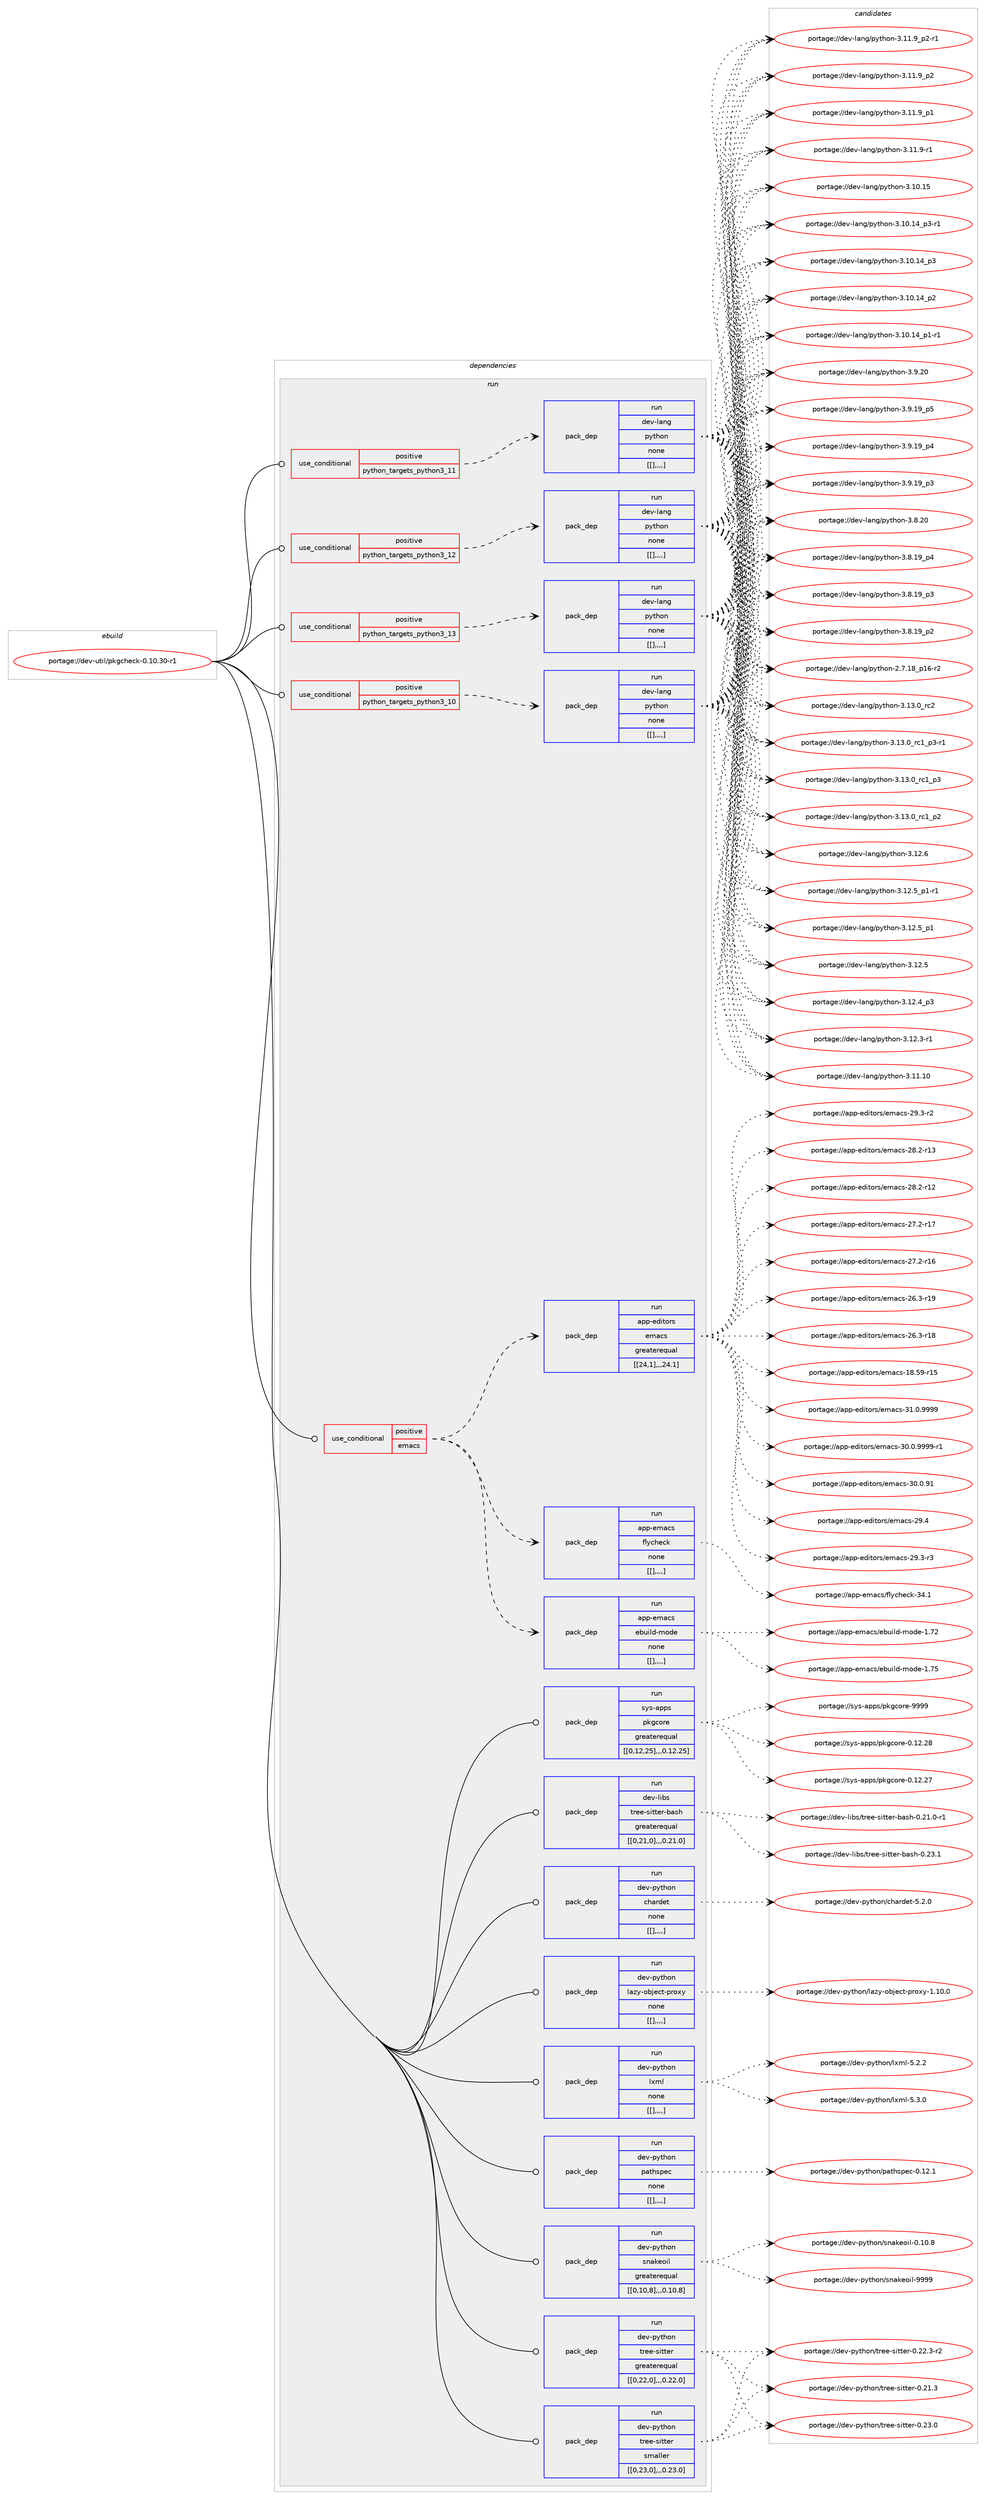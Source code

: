 digraph prolog {

# *************
# Graph options
# *************

newrank=true;
concentrate=true;
compound=true;
graph [rankdir=LR,fontname=Helvetica,fontsize=10,ranksep=1.5];#, ranksep=2.5, nodesep=0.2];
edge  [arrowhead=vee];
node  [fontname=Helvetica,fontsize=10];

# **********
# The ebuild
# **********

subgraph cluster_leftcol {
color=gray;
label=<<i>ebuild</i>>;
id [label="portage://dev-util/pkgcheck-0.10.30-r1", color=red, width=4, href="../dev-util/pkgcheck-0.10.30-r1.svg"];
}

# ****************
# The dependencies
# ****************

subgraph cluster_midcol {
color=gray;
label=<<i>dependencies</i>>;
subgraph cluster_compile {
fillcolor="#eeeeee";
style=filled;
label=<<i>compile</i>>;
}
subgraph cluster_compileandrun {
fillcolor="#eeeeee";
style=filled;
label=<<i>compile and run</i>>;
}
subgraph cluster_run {
fillcolor="#eeeeee";
style=filled;
label=<<i>run</i>>;
subgraph cond63277 {
dependency222150 [label=<<TABLE BORDER="0" CELLBORDER="1" CELLSPACING="0" CELLPADDING="4"><TR><TD ROWSPAN="3" CELLPADDING="10">use_conditional</TD></TR><TR><TD>positive</TD></TR><TR><TD>emacs</TD></TR></TABLE>>, shape=none, color=red];
subgraph pack157440 {
dependency222151 [label=<<TABLE BORDER="0" CELLBORDER="1" CELLSPACING="0" CELLPADDING="4" WIDTH="220"><TR><TD ROWSPAN="6" CELLPADDING="30">pack_dep</TD></TR><TR><TD WIDTH="110">run</TD></TR><TR><TD>app-editors</TD></TR><TR><TD>emacs</TD></TR><TR><TD>greaterequal</TD></TR><TR><TD>[[24,1],,,24.1]</TD></TR></TABLE>>, shape=none, color=blue];
}
dependency222150:e -> dependency222151:w [weight=20,style="dashed",arrowhead="vee"];
subgraph pack157441 {
dependency222152 [label=<<TABLE BORDER="0" CELLBORDER="1" CELLSPACING="0" CELLPADDING="4" WIDTH="220"><TR><TD ROWSPAN="6" CELLPADDING="30">pack_dep</TD></TR><TR><TD WIDTH="110">run</TD></TR><TR><TD>app-emacs</TD></TR><TR><TD>ebuild-mode</TD></TR><TR><TD>none</TD></TR><TR><TD>[[],,,,]</TD></TR></TABLE>>, shape=none, color=blue];
}
dependency222150:e -> dependency222152:w [weight=20,style="dashed",arrowhead="vee"];
subgraph pack157442 {
dependency222153 [label=<<TABLE BORDER="0" CELLBORDER="1" CELLSPACING="0" CELLPADDING="4" WIDTH="220"><TR><TD ROWSPAN="6" CELLPADDING="30">pack_dep</TD></TR><TR><TD WIDTH="110">run</TD></TR><TR><TD>app-emacs</TD></TR><TR><TD>flycheck</TD></TR><TR><TD>none</TD></TR><TR><TD>[[],,,,]</TD></TR></TABLE>>, shape=none, color=blue];
}
dependency222150:e -> dependency222153:w [weight=20,style="dashed",arrowhead="vee"];
}
id:e -> dependency222150:w [weight=20,style="solid",arrowhead="odot"];
subgraph cond63278 {
dependency222154 [label=<<TABLE BORDER="0" CELLBORDER="1" CELLSPACING="0" CELLPADDING="4"><TR><TD ROWSPAN="3" CELLPADDING="10">use_conditional</TD></TR><TR><TD>positive</TD></TR><TR><TD>python_targets_python3_10</TD></TR></TABLE>>, shape=none, color=red];
subgraph pack157443 {
dependency222155 [label=<<TABLE BORDER="0" CELLBORDER="1" CELLSPACING="0" CELLPADDING="4" WIDTH="220"><TR><TD ROWSPAN="6" CELLPADDING="30">pack_dep</TD></TR><TR><TD WIDTH="110">run</TD></TR><TR><TD>dev-lang</TD></TR><TR><TD>python</TD></TR><TR><TD>none</TD></TR><TR><TD>[[],,,,]</TD></TR></TABLE>>, shape=none, color=blue];
}
dependency222154:e -> dependency222155:w [weight=20,style="dashed",arrowhead="vee"];
}
id:e -> dependency222154:w [weight=20,style="solid",arrowhead="odot"];
subgraph cond63279 {
dependency222156 [label=<<TABLE BORDER="0" CELLBORDER="1" CELLSPACING="0" CELLPADDING="4"><TR><TD ROWSPAN="3" CELLPADDING="10">use_conditional</TD></TR><TR><TD>positive</TD></TR><TR><TD>python_targets_python3_11</TD></TR></TABLE>>, shape=none, color=red];
subgraph pack157444 {
dependency222157 [label=<<TABLE BORDER="0" CELLBORDER="1" CELLSPACING="0" CELLPADDING="4" WIDTH="220"><TR><TD ROWSPAN="6" CELLPADDING="30">pack_dep</TD></TR><TR><TD WIDTH="110">run</TD></TR><TR><TD>dev-lang</TD></TR><TR><TD>python</TD></TR><TR><TD>none</TD></TR><TR><TD>[[],,,,]</TD></TR></TABLE>>, shape=none, color=blue];
}
dependency222156:e -> dependency222157:w [weight=20,style="dashed",arrowhead="vee"];
}
id:e -> dependency222156:w [weight=20,style="solid",arrowhead="odot"];
subgraph cond63280 {
dependency222158 [label=<<TABLE BORDER="0" CELLBORDER="1" CELLSPACING="0" CELLPADDING="4"><TR><TD ROWSPAN="3" CELLPADDING="10">use_conditional</TD></TR><TR><TD>positive</TD></TR><TR><TD>python_targets_python3_12</TD></TR></TABLE>>, shape=none, color=red];
subgraph pack157445 {
dependency222159 [label=<<TABLE BORDER="0" CELLBORDER="1" CELLSPACING="0" CELLPADDING="4" WIDTH="220"><TR><TD ROWSPAN="6" CELLPADDING="30">pack_dep</TD></TR><TR><TD WIDTH="110">run</TD></TR><TR><TD>dev-lang</TD></TR><TR><TD>python</TD></TR><TR><TD>none</TD></TR><TR><TD>[[],,,,]</TD></TR></TABLE>>, shape=none, color=blue];
}
dependency222158:e -> dependency222159:w [weight=20,style="dashed",arrowhead="vee"];
}
id:e -> dependency222158:w [weight=20,style="solid",arrowhead="odot"];
subgraph cond63281 {
dependency222160 [label=<<TABLE BORDER="0" CELLBORDER="1" CELLSPACING="0" CELLPADDING="4"><TR><TD ROWSPAN="3" CELLPADDING="10">use_conditional</TD></TR><TR><TD>positive</TD></TR><TR><TD>python_targets_python3_13</TD></TR></TABLE>>, shape=none, color=red];
subgraph pack157446 {
dependency222161 [label=<<TABLE BORDER="0" CELLBORDER="1" CELLSPACING="0" CELLPADDING="4" WIDTH="220"><TR><TD ROWSPAN="6" CELLPADDING="30">pack_dep</TD></TR><TR><TD WIDTH="110">run</TD></TR><TR><TD>dev-lang</TD></TR><TR><TD>python</TD></TR><TR><TD>none</TD></TR><TR><TD>[[],,,,]</TD></TR></TABLE>>, shape=none, color=blue];
}
dependency222160:e -> dependency222161:w [weight=20,style="dashed",arrowhead="vee"];
}
id:e -> dependency222160:w [weight=20,style="solid",arrowhead="odot"];
subgraph pack157447 {
dependency222162 [label=<<TABLE BORDER="0" CELLBORDER="1" CELLSPACING="0" CELLPADDING="4" WIDTH="220"><TR><TD ROWSPAN="6" CELLPADDING="30">pack_dep</TD></TR><TR><TD WIDTH="110">run</TD></TR><TR><TD>dev-libs</TD></TR><TR><TD>tree-sitter-bash</TD></TR><TR><TD>greaterequal</TD></TR><TR><TD>[[0,21,0],,,0.21.0]</TD></TR></TABLE>>, shape=none, color=blue];
}
id:e -> dependency222162:w [weight=20,style="solid",arrowhead="odot"];
subgraph pack157448 {
dependency222163 [label=<<TABLE BORDER="0" CELLBORDER="1" CELLSPACING="0" CELLPADDING="4" WIDTH="220"><TR><TD ROWSPAN="6" CELLPADDING="30">pack_dep</TD></TR><TR><TD WIDTH="110">run</TD></TR><TR><TD>dev-python</TD></TR><TR><TD>chardet</TD></TR><TR><TD>none</TD></TR><TR><TD>[[],,,,]</TD></TR></TABLE>>, shape=none, color=blue];
}
id:e -> dependency222163:w [weight=20,style="solid",arrowhead="odot"];
subgraph pack157449 {
dependency222164 [label=<<TABLE BORDER="0" CELLBORDER="1" CELLSPACING="0" CELLPADDING="4" WIDTH="220"><TR><TD ROWSPAN="6" CELLPADDING="30">pack_dep</TD></TR><TR><TD WIDTH="110">run</TD></TR><TR><TD>dev-python</TD></TR><TR><TD>lazy-object-proxy</TD></TR><TR><TD>none</TD></TR><TR><TD>[[],,,,]</TD></TR></TABLE>>, shape=none, color=blue];
}
id:e -> dependency222164:w [weight=20,style="solid",arrowhead="odot"];
subgraph pack157450 {
dependency222165 [label=<<TABLE BORDER="0" CELLBORDER="1" CELLSPACING="0" CELLPADDING="4" WIDTH="220"><TR><TD ROWSPAN="6" CELLPADDING="30">pack_dep</TD></TR><TR><TD WIDTH="110">run</TD></TR><TR><TD>dev-python</TD></TR><TR><TD>lxml</TD></TR><TR><TD>none</TD></TR><TR><TD>[[],,,,]</TD></TR></TABLE>>, shape=none, color=blue];
}
id:e -> dependency222165:w [weight=20,style="solid",arrowhead="odot"];
subgraph pack157451 {
dependency222166 [label=<<TABLE BORDER="0" CELLBORDER="1" CELLSPACING="0" CELLPADDING="4" WIDTH="220"><TR><TD ROWSPAN="6" CELLPADDING="30">pack_dep</TD></TR><TR><TD WIDTH="110">run</TD></TR><TR><TD>dev-python</TD></TR><TR><TD>pathspec</TD></TR><TR><TD>none</TD></TR><TR><TD>[[],,,,]</TD></TR></TABLE>>, shape=none, color=blue];
}
id:e -> dependency222166:w [weight=20,style="solid",arrowhead="odot"];
subgraph pack157452 {
dependency222167 [label=<<TABLE BORDER="0" CELLBORDER="1" CELLSPACING="0" CELLPADDING="4" WIDTH="220"><TR><TD ROWSPAN="6" CELLPADDING="30">pack_dep</TD></TR><TR><TD WIDTH="110">run</TD></TR><TR><TD>dev-python</TD></TR><TR><TD>snakeoil</TD></TR><TR><TD>greaterequal</TD></TR><TR><TD>[[0,10,8],,,0.10.8]</TD></TR></TABLE>>, shape=none, color=blue];
}
id:e -> dependency222167:w [weight=20,style="solid",arrowhead="odot"];
subgraph pack157453 {
dependency222168 [label=<<TABLE BORDER="0" CELLBORDER="1" CELLSPACING="0" CELLPADDING="4" WIDTH="220"><TR><TD ROWSPAN="6" CELLPADDING="30">pack_dep</TD></TR><TR><TD WIDTH="110">run</TD></TR><TR><TD>dev-python</TD></TR><TR><TD>tree-sitter</TD></TR><TR><TD>greaterequal</TD></TR><TR><TD>[[0,22,0],,,0.22.0]</TD></TR></TABLE>>, shape=none, color=blue];
}
id:e -> dependency222168:w [weight=20,style="solid",arrowhead="odot"];
subgraph pack157454 {
dependency222169 [label=<<TABLE BORDER="0" CELLBORDER="1" CELLSPACING="0" CELLPADDING="4" WIDTH="220"><TR><TD ROWSPAN="6" CELLPADDING="30">pack_dep</TD></TR><TR><TD WIDTH="110">run</TD></TR><TR><TD>dev-python</TD></TR><TR><TD>tree-sitter</TD></TR><TR><TD>smaller</TD></TR><TR><TD>[[0,23,0],,,0.23.0]</TD></TR></TABLE>>, shape=none, color=blue];
}
id:e -> dependency222169:w [weight=20,style="solid",arrowhead="odot"];
subgraph pack157455 {
dependency222170 [label=<<TABLE BORDER="0" CELLBORDER="1" CELLSPACING="0" CELLPADDING="4" WIDTH="220"><TR><TD ROWSPAN="6" CELLPADDING="30">pack_dep</TD></TR><TR><TD WIDTH="110">run</TD></TR><TR><TD>sys-apps</TD></TR><TR><TD>pkgcore</TD></TR><TR><TD>greaterequal</TD></TR><TR><TD>[[0,12,25],,,0.12.25]</TD></TR></TABLE>>, shape=none, color=blue];
}
id:e -> dependency222170:w [weight=20,style="solid",arrowhead="odot"];
}
}

# **************
# The candidates
# **************

subgraph cluster_choices {
rank=same;
color=gray;
label=<<i>candidates</i>>;

subgraph choice157440 {
color=black;
nodesep=1;
choice971121124510110010511611111411547101109979911545514946484657575757 [label="portage://app-editors/emacs-31.0.9999", color=red, width=4,href="../app-editors/emacs-31.0.9999.svg"];
choice9711211245101100105116111114115471011099799115455148464846575757574511449 [label="portage://app-editors/emacs-30.0.9999-r1", color=red, width=4,href="../app-editors/emacs-30.0.9999-r1.svg"];
choice97112112451011001051161111141154710110997991154551484648465749 [label="portage://app-editors/emacs-30.0.91", color=red, width=4,href="../app-editors/emacs-30.0.91.svg"];
choice97112112451011001051161111141154710110997991154550574652 [label="portage://app-editors/emacs-29.4", color=red, width=4,href="../app-editors/emacs-29.4.svg"];
choice971121124510110010511611111411547101109979911545505746514511451 [label="portage://app-editors/emacs-29.3-r3", color=red, width=4,href="../app-editors/emacs-29.3-r3.svg"];
choice971121124510110010511611111411547101109979911545505746514511450 [label="portage://app-editors/emacs-29.3-r2", color=red, width=4,href="../app-editors/emacs-29.3-r2.svg"];
choice97112112451011001051161111141154710110997991154550564650451144951 [label="portage://app-editors/emacs-28.2-r13", color=red, width=4,href="../app-editors/emacs-28.2-r13.svg"];
choice97112112451011001051161111141154710110997991154550564650451144950 [label="portage://app-editors/emacs-28.2-r12", color=red, width=4,href="../app-editors/emacs-28.2-r12.svg"];
choice97112112451011001051161111141154710110997991154550554650451144955 [label="portage://app-editors/emacs-27.2-r17", color=red, width=4,href="../app-editors/emacs-27.2-r17.svg"];
choice97112112451011001051161111141154710110997991154550554650451144954 [label="portage://app-editors/emacs-27.2-r16", color=red, width=4,href="../app-editors/emacs-27.2-r16.svg"];
choice97112112451011001051161111141154710110997991154550544651451144957 [label="portage://app-editors/emacs-26.3-r19", color=red, width=4,href="../app-editors/emacs-26.3-r19.svg"];
choice97112112451011001051161111141154710110997991154550544651451144956 [label="portage://app-editors/emacs-26.3-r18", color=red, width=4,href="../app-editors/emacs-26.3-r18.svg"];
choice9711211245101100105116111114115471011099799115454956465357451144953 [label="portage://app-editors/emacs-18.59-r15", color=red, width=4,href="../app-editors/emacs-18.59-r15.svg"];
dependency222151:e -> choice971121124510110010511611111411547101109979911545514946484657575757:w [style=dotted,weight="100"];
dependency222151:e -> choice9711211245101100105116111114115471011099799115455148464846575757574511449:w [style=dotted,weight="100"];
dependency222151:e -> choice97112112451011001051161111141154710110997991154551484648465749:w [style=dotted,weight="100"];
dependency222151:e -> choice97112112451011001051161111141154710110997991154550574652:w [style=dotted,weight="100"];
dependency222151:e -> choice971121124510110010511611111411547101109979911545505746514511451:w [style=dotted,weight="100"];
dependency222151:e -> choice971121124510110010511611111411547101109979911545505746514511450:w [style=dotted,weight="100"];
dependency222151:e -> choice97112112451011001051161111141154710110997991154550564650451144951:w [style=dotted,weight="100"];
dependency222151:e -> choice97112112451011001051161111141154710110997991154550564650451144950:w [style=dotted,weight="100"];
dependency222151:e -> choice97112112451011001051161111141154710110997991154550554650451144955:w [style=dotted,weight="100"];
dependency222151:e -> choice97112112451011001051161111141154710110997991154550554650451144954:w [style=dotted,weight="100"];
dependency222151:e -> choice97112112451011001051161111141154710110997991154550544651451144957:w [style=dotted,weight="100"];
dependency222151:e -> choice97112112451011001051161111141154710110997991154550544651451144956:w [style=dotted,weight="100"];
dependency222151:e -> choice9711211245101100105116111114115471011099799115454956465357451144953:w [style=dotted,weight="100"];
}
subgraph choice157441 {
color=black;
nodesep=1;
choice971121124510110997991154710198117105108100451091111001014549465553 [label="portage://app-emacs/ebuild-mode-1.75", color=red, width=4,href="../app-emacs/ebuild-mode-1.75.svg"];
choice971121124510110997991154710198117105108100451091111001014549465550 [label="portage://app-emacs/ebuild-mode-1.72", color=red, width=4,href="../app-emacs/ebuild-mode-1.72.svg"];
dependency222152:e -> choice971121124510110997991154710198117105108100451091111001014549465553:w [style=dotted,weight="100"];
dependency222152:e -> choice971121124510110997991154710198117105108100451091111001014549465550:w [style=dotted,weight="100"];
}
subgraph choice157442 {
color=black;
nodesep=1;
choice971121124510110997991154710210812199104101991074551524649 [label="portage://app-emacs/flycheck-34.1", color=red, width=4,href="../app-emacs/flycheck-34.1.svg"];
dependency222153:e -> choice971121124510110997991154710210812199104101991074551524649:w [style=dotted,weight="100"];
}
subgraph choice157443 {
color=black;
nodesep=1;
choice10010111845108971101034711212111610411111045514649514648951149950 [label="portage://dev-lang/python-3.13.0_rc2", color=red, width=4,href="../dev-lang/python-3.13.0_rc2.svg"];
choice1001011184510897110103471121211161041111104551464951464895114994995112514511449 [label="portage://dev-lang/python-3.13.0_rc1_p3-r1", color=red, width=4,href="../dev-lang/python-3.13.0_rc1_p3-r1.svg"];
choice100101118451089711010347112121116104111110455146495146489511499499511251 [label="portage://dev-lang/python-3.13.0_rc1_p3", color=red, width=4,href="../dev-lang/python-3.13.0_rc1_p3.svg"];
choice100101118451089711010347112121116104111110455146495146489511499499511250 [label="portage://dev-lang/python-3.13.0_rc1_p2", color=red, width=4,href="../dev-lang/python-3.13.0_rc1_p2.svg"];
choice10010111845108971101034711212111610411111045514649504654 [label="portage://dev-lang/python-3.12.6", color=red, width=4,href="../dev-lang/python-3.12.6.svg"];
choice1001011184510897110103471121211161041111104551464950465395112494511449 [label="portage://dev-lang/python-3.12.5_p1-r1", color=red, width=4,href="../dev-lang/python-3.12.5_p1-r1.svg"];
choice100101118451089711010347112121116104111110455146495046539511249 [label="portage://dev-lang/python-3.12.5_p1", color=red, width=4,href="../dev-lang/python-3.12.5_p1.svg"];
choice10010111845108971101034711212111610411111045514649504653 [label="portage://dev-lang/python-3.12.5", color=red, width=4,href="../dev-lang/python-3.12.5.svg"];
choice100101118451089711010347112121116104111110455146495046529511251 [label="portage://dev-lang/python-3.12.4_p3", color=red, width=4,href="../dev-lang/python-3.12.4_p3.svg"];
choice100101118451089711010347112121116104111110455146495046514511449 [label="portage://dev-lang/python-3.12.3-r1", color=red, width=4,href="../dev-lang/python-3.12.3-r1.svg"];
choice1001011184510897110103471121211161041111104551464949464948 [label="portage://dev-lang/python-3.11.10", color=red, width=4,href="../dev-lang/python-3.11.10.svg"];
choice1001011184510897110103471121211161041111104551464949465795112504511449 [label="portage://dev-lang/python-3.11.9_p2-r1", color=red, width=4,href="../dev-lang/python-3.11.9_p2-r1.svg"];
choice100101118451089711010347112121116104111110455146494946579511250 [label="portage://dev-lang/python-3.11.9_p2", color=red, width=4,href="../dev-lang/python-3.11.9_p2.svg"];
choice100101118451089711010347112121116104111110455146494946579511249 [label="portage://dev-lang/python-3.11.9_p1", color=red, width=4,href="../dev-lang/python-3.11.9_p1.svg"];
choice100101118451089711010347112121116104111110455146494946574511449 [label="portage://dev-lang/python-3.11.9-r1", color=red, width=4,href="../dev-lang/python-3.11.9-r1.svg"];
choice1001011184510897110103471121211161041111104551464948464953 [label="portage://dev-lang/python-3.10.15", color=red, width=4,href="../dev-lang/python-3.10.15.svg"];
choice100101118451089711010347112121116104111110455146494846495295112514511449 [label="portage://dev-lang/python-3.10.14_p3-r1", color=red, width=4,href="../dev-lang/python-3.10.14_p3-r1.svg"];
choice10010111845108971101034711212111610411111045514649484649529511251 [label="portage://dev-lang/python-3.10.14_p3", color=red, width=4,href="../dev-lang/python-3.10.14_p3.svg"];
choice10010111845108971101034711212111610411111045514649484649529511250 [label="portage://dev-lang/python-3.10.14_p2", color=red, width=4,href="../dev-lang/python-3.10.14_p2.svg"];
choice100101118451089711010347112121116104111110455146494846495295112494511449 [label="portage://dev-lang/python-3.10.14_p1-r1", color=red, width=4,href="../dev-lang/python-3.10.14_p1-r1.svg"];
choice10010111845108971101034711212111610411111045514657465048 [label="portage://dev-lang/python-3.9.20", color=red, width=4,href="../dev-lang/python-3.9.20.svg"];
choice100101118451089711010347112121116104111110455146574649579511253 [label="portage://dev-lang/python-3.9.19_p5", color=red, width=4,href="../dev-lang/python-3.9.19_p5.svg"];
choice100101118451089711010347112121116104111110455146574649579511252 [label="portage://dev-lang/python-3.9.19_p4", color=red, width=4,href="../dev-lang/python-3.9.19_p4.svg"];
choice100101118451089711010347112121116104111110455146574649579511251 [label="portage://dev-lang/python-3.9.19_p3", color=red, width=4,href="../dev-lang/python-3.9.19_p3.svg"];
choice10010111845108971101034711212111610411111045514656465048 [label="portage://dev-lang/python-3.8.20", color=red, width=4,href="../dev-lang/python-3.8.20.svg"];
choice100101118451089711010347112121116104111110455146564649579511252 [label="portage://dev-lang/python-3.8.19_p4", color=red, width=4,href="../dev-lang/python-3.8.19_p4.svg"];
choice100101118451089711010347112121116104111110455146564649579511251 [label="portage://dev-lang/python-3.8.19_p3", color=red, width=4,href="../dev-lang/python-3.8.19_p3.svg"];
choice100101118451089711010347112121116104111110455146564649579511250 [label="portage://dev-lang/python-3.8.19_p2", color=red, width=4,href="../dev-lang/python-3.8.19_p2.svg"];
choice100101118451089711010347112121116104111110455046554649569511249544511450 [label="portage://dev-lang/python-2.7.18_p16-r2", color=red, width=4,href="../dev-lang/python-2.7.18_p16-r2.svg"];
dependency222155:e -> choice10010111845108971101034711212111610411111045514649514648951149950:w [style=dotted,weight="100"];
dependency222155:e -> choice1001011184510897110103471121211161041111104551464951464895114994995112514511449:w [style=dotted,weight="100"];
dependency222155:e -> choice100101118451089711010347112121116104111110455146495146489511499499511251:w [style=dotted,weight="100"];
dependency222155:e -> choice100101118451089711010347112121116104111110455146495146489511499499511250:w [style=dotted,weight="100"];
dependency222155:e -> choice10010111845108971101034711212111610411111045514649504654:w [style=dotted,weight="100"];
dependency222155:e -> choice1001011184510897110103471121211161041111104551464950465395112494511449:w [style=dotted,weight="100"];
dependency222155:e -> choice100101118451089711010347112121116104111110455146495046539511249:w [style=dotted,weight="100"];
dependency222155:e -> choice10010111845108971101034711212111610411111045514649504653:w [style=dotted,weight="100"];
dependency222155:e -> choice100101118451089711010347112121116104111110455146495046529511251:w [style=dotted,weight="100"];
dependency222155:e -> choice100101118451089711010347112121116104111110455146495046514511449:w [style=dotted,weight="100"];
dependency222155:e -> choice1001011184510897110103471121211161041111104551464949464948:w [style=dotted,weight="100"];
dependency222155:e -> choice1001011184510897110103471121211161041111104551464949465795112504511449:w [style=dotted,weight="100"];
dependency222155:e -> choice100101118451089711010347112121116104111110455146494946579511250:w [style=dotted,weight="100"];
dependency222155:e -> choice100101118451089711010347112121116104111110455146494946579511249:w [style=dotted,weight="100"];
dependency222155:e -> choice100101118451089711010347112121116104111110455146494946574511449:w [style=dotted,weight="100"];
dependency222155:e -> choice1001011184510897110103471121211161041111104551464948464953:w [style=dotted,weight="100"];
dependency222155:e -> choice100101118451089711010347112121116104111110455146494846495295112514511449:w [style=dotted,weight="100"];
dependency222155:e -> choice10010111845108971101034711212111610411111045514649484649529511251:w [style=dotted,weight="100"];
dependency222155:e -> choice10010111845108971101034711212111610411111045514649484649529511250:w [style=dotted,weight="100"];
dependency222155:e -> choice100101118451089711010347112121116104111110455146494846495295112494511449:w [style=dotted,weight="100"];
dependency222155:e -> choice10010111845108971101034711212111610411111045514657465048:w [style=dotted,weight="100"];
dependency222155:e -> choice100101118451089711010347112121116104111110455146574649579511253:w [style=dotted,weight="100"];
dependency222155:e -> choice100101118451089711010347112121116104111110455146574649579511252:w [style=dotted,weight="100"];
dependency222155:e -> choice100101118451089711010347112121116104111110455146574649579511251:w [style=dotted,weight="100"];
dependency222155:e -> choice10010111845108971101034711212111610411111045514656465048:w [style=dotted,weight="100"];
dependency222155:e -> choice100101118451089711010347112121116104111110455146564649579511252:w [style=dotted,weight="100"];
dependency222155:e -> choice100101118451089711010347112121116104111110455146564649579511251:w [style=dotted,weight="100"];
dependency222155:e -> choice100101118451089711010347112121116104111110455146564649579511250:w [style=dotted,weight="100"];
dependency222155:e -> choice100101118451089711010347112121116104111110455046554649569511249544511450:w [style=dotted,weight="100"];
}
subgraph choice157444 {
color=black;
nodesep=1;
choice10010111845108971101034711212111610411111045514649514648951149950 [label="portage://dev-lang/python-3.13.0_rc2", color=red, width=4,href="../dev-lang/python-3.13.0_rc2.svg"];
choice1001011184510897110103471121211161041111104551464951464895114994995112514511449 [label="portage://dev-lang/python-3.13.0_rc1_p3-r1", color=red, width=4,href="../dev-lang/python-3.13.0_rc1_p3-r1.svg"];
choice100101118451089711010347112121116104111110455146495146489511499499511251 [label="portage://dev-lang/python-3.13.0_rc1_p3", color=red, width=4,href="../dev-lang/python-3.13.0_rc1_p3.svg"];
choice100101118451089711010347112121116104111110455146495146489511499499511250 [label="portage://dev-lang/python-3.13.0_rc1_p2", color=red, width=4,href="../dev-lang/python-3.13.0_rc1_p2.svg"];
choice10010111845108971101034711212111610411111045514649504654 [label="portage://dev-lang/python-3.12.6", color=red, width=4,href="../dev-lang/python-3.12.6.svg"];
choice1001011184510897110103471121211161041111104551464950465395112494511449 [label="portage://dev-lang/python-3.12.5_p1-r1", color=red, width=4,href="../dev-lang/python-3.12.5_p1-r1.svg"];
choice100101118451089711010347112121116104111110455146495046539511249 [label="portage://dev-lang/python-3.12.5_p1", color=red, width=4,href="../dev-lang/python-3.12.5_p1.svg"];
choice10010111845108971101034711212111610411111045514649504653 [label="portage://dev-lang/python-3.12.5", color=red, width=4,href="../dev-lang/python-3.12.5.svg"];
choice100101118451089711010347112121116104111110455146495046529511251 [label="portage://dev-lang/python-3.12.4_p3", color=red, width=4,href="../dev-lang/python-3.12.4_p3.svg"];
choice100101118451089711010347112121116104111110455146495046514511449 [label="portage://dev-lang/python-3.12.3-r1", color=red, width=4,href="../dev-lang/python-3.12.3-r1.svg"];
choice1001011184510897110103471121211161041111104551464949464948 [label="portage://dev-lang/python-3.11.10", color=red, width=4,href="../dev-lang/python-3.11.10.svg"];
choice1001011184510897110103471121211161041111104551464949465795112504511449 [label="portage://dev-lang/python-3.11.9_p2-r1", color=red, width=4,href="../dev-lang/python-3.11.9_p2-r1.svg"];
choice100101118451089711010347112121116104111110455146494946579511250 [label="portage://dev-lang/python-3.11.9_p2", color=red, width=4,href="../dev-lang/python-3.11.9_p2.svg"];
choice100101118451089711010347112121116104111110455146494946579511249 [label="portage://dev-lang/python-3.11.9_p1", color=red, width=4,href="../dev-lang/python-3.11.9_p1.svg"];
choice100101118451089711010347112121116104111110455146494946574511449 [label="portage://dev-lang/python-3.11.9-r1", color=red, width=4,href="../dev-lang/python-3.11.9-r1.svg"];
choice1001011184510897110103471121211161041111104551464948464953 [label="portage://dev-lang/python-3.10.15", color=red, width=4,href="../dev-lang/python-3.10.15.svg"];
choice100101118451089711010347112121116104111110455146494846495295112514511449 [label="portage://dev-lang/python-3.10.14_p3-r1", color=red, width=4,href="../dev-lang/python-3.10.14_p3-r1.svg"];
choice10010111845108971101034711212111610411111045514649484649529511251 [label="portage://dev-lang/python-3.10.14_p3", color=red, width=4,href="../dev-lang/python-3.10.14_p3.svg"];
choice10010111845108971101034711212111610411111045514649484649529511250 [label="portage://dev-lang/python-3.10.14_p2", color=red, width=4,href="../dev-lang/python-3.10.14_p2.svg"];
choice100101118451089711010347112121116104111110455146494846495295112494511449 [label="portage://dev-lang/python-3.10.14_p1-r1", color=red, width=4,href="../dev-lang/python-3.10.14_p1-r1.svg"];
choice10010111845108971101034711212111610411111045514657465048 [label="portage://dev-lang/python-3.9.20", color=red, width=4,href="../dev-lang/python-3.9.20.svg"];
choice100101118451089711010347112121116104111110455146574649579511253 [label="portage://dev-lang/python-3.9.19_p5", color=red, width=4,href="../dev-lang/python-3.9.19_p5.svg"];
choice100101118451089711010347112121116104111110455146574649579511252 [label="portage://dev-lang/python-3.9.19_p4", color=red, width=4,href="../dev-lang/python-3.9.19_p4.svg"];
choice100101118451089711010347112121116104111110455146574649579511251 [label="portage://dev-lang/python-3.9.19_p3", color=red, width=4,href="../dev-lang/python-3.9.19_p3.svg"];
choice10010111845108971101034711212111610411111045514656465048 [label="portage://dev-lang/python-3.8.20", color=red, width=4,href="../dev-lang/python-3.8.20.svg"];
choice100101118451089711010347112121116104111110455146564649579511252 [label="portage://dev-lang/python-3.8.19_p4", color=red, width=4,href="../dev-lang/python-3.8.19_p4.svg"];
choice100101118451089711010347112121116104111110455146564649579511251 [label="portage://dev-lang/python-3.8.19_p3", color=red, width=4,href="../dev-lang/python-3.8.19_p3.svg"];
choice100101118451089711010347112121116104111110455146564649579511250 [label="portage://dev-lang/python-3.8.19_p2", color=red, width=4,href="../dev-lang/python-3.8.19_p2.svg"];
choice100101118451089711010347112121116104111110455046554649569511249544511450 [label="portage://dev-lang/python-2.7.18_p16-r2", color=red, width=4,href="../dev-lang/python-2.7.18_p16-r2.svg"];
dependency222157:e -> choice10010111845108971101034711212111610411111045514649514648951149950:w [style=dotted,weight="100"];
dependency222157:e -> choice1001011184510897110103471121211161041111104551464951464895114994995112514511449:w [style=dotted,weight="100"];
dependency222157:e -> choice100101118451089711010347112121116104111110455146495146489511499499511251:w [style=dotted,weight="100"];
dependency222157:e -> choice100101118451089711010347112121116104111110455146495146489511499499511250:w [style=dotted,weight="100"];
dependency222157:e -> choice10010111845108971101034711212111610411111045514649504654:w [style=dotted,weight="100"];
dependency222157:e -> choice1001011184510897110103471121211161041111104551464950465395112494511449:w [style=dotted,weight="100"];
dependency222157:e -> choice100101118451089711010347112121116104111110455146495046539511249:w [style=dotted,weight="100"];
dependency222157:e -> choice10010111845108971101034711212111610411111045514649504653:w [style=dotted,weight="100"];
dependency222157:e -> choice100101118451089711010347112121116104111110455146495046529511251:w [style=dotted,weight="100"];
dependency222157:e -> choice100101118451089711010347112121116104111110455146495046514511449:w [style=dotted,weight="100"];
dependency222157:e -> choice1001011184510897110103471121211161041111104551464949464948:w [style=dotted,weight="100"];
dependency222157:e -> choice1001011184510897110103471121211161041111104551464949465795112504511449:w [style=dotted,weight="100"];
dependency222157:e -> choice100101118451089711010347112121116104111110455146494946579511250:w [style=dotted,weight="100"];
dependency222157:e -> choice100101118451089711010347112121116104111110455146494946579511249:w [style=dotted,weight="100"];
dependency222157:e -> choice100101118451089711010347112121116104111110455146494946574511449:w [style=dotted,weight="100"];
dependency222157:e -> choice1001011184510897110103471121211161041111104551464948464953:w [style=dotted,weight="100"];
dependency222157:e -> choice100101118451089711010347112121116104111110455146494846495295112514511449:w [style=dotted,weight="100"];
dependency222157:e -> choice10010111845108971101034711212111610411111045514649484649529511251:w [style=dotted,weight="100"];
dependency222157:e -> choice10010111845108971101034711212111610411111045514649484649529511250:w [style=dotted,weight="100"];
dependency222157:e -> choice100101118451089711010347112121116104111110455146494846495295112494511449:w [style=dotted,weight="100"];
dependency222157:e -> choice10010111845108971101034711212111610411111045514657465048:w [style=dotted,weight="100"];
dependency222157:e -> choice100101118451089711010347112121116104111110455146574649579511253:w [style=dotted,weight="100"];
dependency222157:e -> choice100101118451089711010347112121116104111110455146574649579511252:w [style=dotted,weight="100"];
dependency222157:e -> choice100101118451089711010347112121116104111110455146574649579511251:w [style=dotted,weight="100"];
dependency222157:e -> choice10010111845108971101034711212111610411111045514656465048:w [style=dotted,weight="100"];
dependency222157:e -> choice100101118451089711010347112121116104111110455146564649579511252:w [style=dotted,weight="100"];
dependency222157:e -> choice100101118451089711010347112121116104111110455146564649579511251:w [style=dotted,weight="100"];
dependency222157:e -> choice100101118451089711010347112121116104111110455146564649579511250:w [style=dotted,weight="100"];
dependency222157:e -> choice100101118451089711010347112121116104111110455046554649569511249544511450:w [style=dotted,weight="100"];
}
subgraph choice157445 {
color=black;
nodesep=1;
choice10010111845108971101034711212111610411111045514649514648951149950 [label="portage://dev-lang/python-3.13.0_rc2", color=red, width=4,href="../dev-lang/python-3.13.0_rc2.svg"];
choice1001011184510897110103471121211161041111104551464951464895114994995112514511449 [label="portage://dev-lang/python-3.13.0_rc1_p3-r1", color=red, width=4,href="../dev-lang/python-3.13.0_rc1_p3-r1.svg"];
choice100101118451089711010347112121116104111110455146495146489511499499511251 [label="portage://dev-lang/python-3.13.0_rc1_p3", color=red, width=4,href="../dev-lang/python-3.13.0_rc1_p3.svg"];
choice100101118451089711010347112121116104111110455146495146489511499499511250 [label="portage://dev-lang/python-3.13.0_rc1_p2", color=red, width=4,href="../dev-lang/python-3.13.0_rc1_p2.svg"];
choice10010111845108971101034711212111610411111045514649504654 [label="portage://dev-lang/python-3.12.6", color=red, width=4,href="../dev-lang/python-3.12.6.svg"];
choice1001011184510897110103471121211161041111104551464950465395112494511449 [label="portage://dev-lang/python-3.12.5_p1-r1", color=red, width=4,href="../dev-lang/python-3.12.5_p1-r1.svg"];
choice100101118451089711010347112121116104111110455146495046539511249 [label="portage://dev-lang/python-3.12.5_p1", color=red, width=4,href="../dev-lang/python-3.12.5_p1.svg"];
choice10010111845108971101034711212111610411111045514649504653 [label="portage://dev-lang/python-3.12.5", color=red, width=4,href="../dev-lang/python-3.12.5.svg"];
choice100101118451089711010347112121116104111110455146495046529511251 [label="portage://dev-lang/python-3.12.4_p3", color=red, width=4,href="../dev-lang/python-3.12.4_p3.svg"];
choice100101118451089711010347112121116104111110455146495046514511449 [label="portage://dev-lang/python-3.12.3-r1", color=red, width=4,href="../dev-lang/python-3.12.3-r1.svg"];
choice1001011184510897110103471121211161041111104551464949464948 [label="portage://dev-lang/python-3.11.10", color=red, width=4,href="../dev-lang/python-3.11.10.svg"];
choice1001011184510897110103471121211161041111104551464949465795112504511449 [label="portage://dev-lang/python-3.11.9_p2-r1", color=red, width=4,href="../dev-lang/python-3.11.9_p2-r1.svg"];
choice100101118451089711010347112121116104111110455146494946579511250 [label="portage://dev-lang/python-3.11.9_p2", color=red, width=4,href="../dev-lang/python-3.11.9_p2.svg"];
choice100101118451089711010347112121116104111110455146494946579511249 [label="portage://dev-lang/python-3.11.9_p1", color=red, width=4,href="../dev-lang/python-3.11.9_p1.svg"];
choice100101118451089711010347112121116104111110455146494946574511449 [label="portage://dev-lang/python-3.11.9-r1", color=red, width=4,href="../dev-lang/python-3.11.9-r1.svg"];
choice1001011184510897110103471121211161041111104551464948464953 [label="portage://dev-lang/python-3.10.15", color=red, width=4,href="../dev-lang/python-3.10.15.svg"];
choice100101118451089711010347112121116104111110455146494846495295112514511449 [label="portage://dev-lang/python-3.10.14_p3-r1", color=red, width=4,href="../dev-lang/python-3.10.14_p3-r1.svg"];
choice10010111845108971101034711212111610411111045514649484649529511251 [label="portage://dev-lang/python-3.10.14_p3", color=red, width=4,href="../dev-lang/python-3.10.14_p3.svg"];
choice10010111845108971101034711212111610411111045514649484649529511250 [label="portage://dev-lang/python-3.10.14_p2", color=red, width=4,href="../dev-lang/python-3.10.14_p2.svg"];
choice100101118451089711010347112121116104111110455146494846495295112494511449 [label="portage://dev-lang/python-3.10.14_p1-r1", color=red, width=4,href="../dev-lang/python-3.10.14_p1-r1.svg"];
choice10010111845108971101034711212111610411111045514657465048 [label="portage://dev-lang/python-3.9.20", color=red, width=4,href="../dev-lang/python-3.9.20.svg"];
choice100101118451089711010347112121116104111110455146574649579511253 [label="portage://dev-lang/python-3.9.19_p5", color=red, width=4,href="../dev-lang/python-3.9.19_p5.svg"];
choice100101118451089711010347112121116104111110455146574649579511252 [label="portage://dev-lang/python-3.9.19_p4", color=red, width=4,href="../dev-lang/python-3.9.19_p4.svg"];
choice100101118451089711010347112121116104111110455146574649579511251 [label="portage://dev-lang/python-3.9.19_p3", color=red, width=4,href="../dev-lang/python-3.9.19_p3.svg"];
choice10010111845108971101034711212111610411111045514656465048 [label="portage://dev-lang/python-3.8.20", color=red, width=4,href="../dev-lang/python-3.8.20.svg"];
choice100101118451089711010347112121116104111110455146564649579511252 [label="portage://dev-lang/python-3.8.19_p4", color=red, width=4,href="../dev-lang/python-3.8.19_p4.svg"];
choice100101118451089711010347112121116104111110455146564649579511251 [label="portage://dev-lang/python-3.8.19_p3", color=red, width=4,href="../dev-lang/python-3.8.19_p3.svg"];
choice100101118451089711010347112121116104111110455146564649579511250 [label="portage://dev-lang/python-3.8.19_p2", color=red, width=4,href="../dev-lang/python-3.8.19_p2.svg"];
choice100101118451089711010347112121116104111110455046554649569511249544511450 [label="portage://dev-lang/python-2.7.18_p16-r2", color=red, width=4,href="../dev-lang/python-2.7.18_p16-r2.svg"];
dependency222159:e -> choice10010111845108971101034711212111610411111045514649514648951149950:w [style=dotted,weight="100"];
dependency222159:e -> choice1001011184510897110103471121211161041111104551464951464895114994995112514511449:w [style=dotted,weight="100"];
dependency222159:e -> choice100101118451089711010347112121116104111110455146495146489511499499511251:w [style=dotted,weight="100"];
dependency222159:e -> choice100101118451089711010347112121116104111110455146495146489511499499511250:w [style=dotted,weight="100"];
dependency222159:e -> choice10010111845108971101034711212111610411111045514649504654:w [style=dotted,weight="100"];
dependency222159:e -> choice1001011184510897110103471121211161041111104551464950465395112494511449:w [style=dotted,weight="100"];
dependency222159:e -> choice100101118451089711010347112121116104111110455146495046539511249:w [style=dotted,weight="100"];
dependency222159:e -> choice10010111845108971101034711212111610411111045514649504653:w [style=dotted,weight="100"];
dependency222159:e -> choice100101118451089711010347112121116104111110455146495046529511251:w [style=dotted,weight="100"];
dependency222159:e -> choice100101118451089711010347112121116104111110455146495046514511449:w [style=dotted,weight="100"];
dependency222159:e -> choice1001011184510897110103471121211161041111104551464949464948:w [style=dotted,weight="100"];
dependency222159:e -> choice1001011184510897110103471121211161041111104551464949465795112504511449:w [style=dotted,weight="100"];
dependency222159:e -> choice100101118451089711010347112121116104111110455146494946579511250:w [style=dotted,weight="100"];
dependency222159:e -> choice100101118451089711010347112121116104111110455146494946579511249:w [style=dotted,weight="100"];
dependency222159:e -> choice100101118451089711010347112121116104111110455146494946574511449:w [style=dotted,weight="100"];
dependency222159:e -> choice1001011184510897110103471121211161041111104551464948464953:w [style=dotted,weight="100"];
dependency222159:e -> choice100101118451089711010347112121116104111110455146494846495295112514511449:w [style=dotted,weight="100"];
dependency222159:e -> choice10010111845108971101034711212111610411111045514649484649529511251:w [style=dotted,weight="100"];
dependency222159:e -> choice10010111845108971101034711212111610411111045514649484649529511250:w [style=dotted,weight="100"];
dependency222159:e -> choice100101118451089711010347112121116104111110455146494846495295112494511449:w [style=dotted,weight="100"];
dependency222159:e -> choice10010111845108971101034711212111610411111045514657465048:w [style=dotted,weight="100"];
dependency222159:e -> choice100101118451089711010347112121116104111110455146574649579511253:w [style=dotted,weight="100"];
dependency222159:e -> choice100101118451089711010347112121116104111110455146574649579511252:w [style=dotted,weight="100"];
dependency222159:e -> choice100101118451089711010347112121116104111110455146574649579511251:w [style=dotted,weight="100"];
dependency222159:e -> choice10010111845108971101034711212111610411111045514656465048:w [style=dotted,weight="100"];
dependency222159:e -> choice100101118451089711010347112121116104111110455146564649579511252:w [style=dotted,weight="100"];
dependency222159:e -> choice100101118451089711010347112121116104111110455146564649579511251:w [style=dotted,weight="100"];
dependency222159:e -> choice100101118451089711010347112121116104111110455146564649579511250:w [style=dotted,weight="100"];
dependency222159:e -> choice100101118451089711010347112121116104111110455046554649569511249544511450:w [style=dotted,weight="100"];
}
subgraph choice157446 {
color=black;
nodesep=1;
choice10010111845108971101034711212111610411111045514649514648951149950 [label="portage://dev-lang/python-3.13.0_rc2", color=red, width=4,href="../dev-lang/python-3.13.0_rc2.svg"];
choice1001011184510897110103471121211161041111104551464951464895114994995112514511449 [label="portage://dev-lang/python-3.13.0_rc1_p3-r1", color=red, width=4,href="../dev-lang/python-3.13.0_rc1_p3-r1.svg"];
choice100101118451089711010347112121116104111110455146495146489511499499511251 [label="portage://dev-lang/python-3.13.0_rc1_p3", color=red, width=4,href="../dev-lang/python-3.13.0_rc1_p3.svg"];
choice100101118451089711010347112121116104111110455146495146489511499499511250 [label="portage://dev-lang/python-3.13.0_rc1_p2", color=red, width=4,href="../dev-lang/python-3.13.0_rc1_p2.svg"];
choice10010111845108971101034711212111610411111045514649504654 [label="portage://dev-lang/python-3.12.6", color=red, width=4,href="../dev-lang/python-3.12.6.svg"];
choice1001011184510897110103471121211161041111104551464950465395112494511449 [label="portage://dev-lang/python-3.12.5_p1-r1", color=red, width=4,href="../dev-lang/python-3.12.5_p1-r1.svg"];
choice100101118451089711010347112121116104111110455146495046539511249 [label="portage://dev-lang/python-3.12.5_p1", color=red, width=4,href="../dev-lang/python-3.12.5_p1.svg"];
choice10010111845108971101034711212111610411111045514649504653 [label="portage://dev-lang/python-3.12.5", color=red, width=4,href="../dev-lang/python-3.12.5.svg"];
choice100101118451089711010347112121116104111110455146495046529511251 [label="portage://dev-lang/python-3.12.4_p3", color=red, width=4,href="../dev-lang/python-3.12.4_p3.svg"];
choice100101118451089711010347112121116104111110455146495046514511449 [label="portage://dev-lang/python-3.12.3-r1", color=red, width=4,href="../dev-lang/python-3.12.3-r1.svg"];
choice1001011184510897110103471121211161041111104551464949464948 [label="portage://dev-lang/python-3.11.10", color=red, width=4,href="../dev-lang/python-3.11.10.svg"];
choice1001011184510897110103471121211161041111104551464949465795112504511449 [label="portage://dev-lang/python-3.11.9_p2-r1", color=red, width=4,href="../dev-lang/python-3.11.9_p2-r1.svg"];
choice100101118451089711010347112121116104111110455146494946579511250 [label="portage://dev-lang/python-3.11.9_p2", color=red, width=4,href="../dev-lang/python-3.11.9_p2.svg"];
choice100101118451089711010347112121116104111110455146494946579511249 [label="portage://dev-lang/python-3.11.9_p1", color=red, width=4,href="../dev-lang/python-3.11.9_p1.svg"];
choice100101118451089711010347112121116104111110455146494946574511449 [label="portage://dev-lang/python-3.11.9-r1", color=red, width=4,href="../dev-lang/python-3.11.9-r1.svg"];
choice1001011184510897110103471121211161041111104551464948464953 [label="portage://dev-lang/python-3.10.15", color=red, width=4,href="../dev-lang/python-3.10.15.svg"];
choice100101118451089711010347112121116104111110455146494846495295112514511449 [label="portage://dev-lang/python-3.10.14_p3-r1", color=red, width=4,href="../dev-lang/python-3.10.14_p3-r1.svg"];
choice10010111845108971101034711212111610411111045514649484649529511251 [label="portage://dev-lang/python-3.10.14_p3", color=red, width=4,href="../dev-lang/python-3.10.14_p3.svg"];
choice10010111845108971101034711212111610411111045514649484649529511250 [label="portage://dev-lang/python-3.10.14_p2", color=red, width=4,href="../dev-lang/python-3.10.14_p2.svg"];
choice100101118451089711010347112121116104111110455146494846495295112494511449 [label="portage://dev-lang/python-3.10.14_p1-r1", color=red, width=4,href="../dev-lang/python-3.10.14_p1-r1.svg"];
choice10010111845108971101034711212111610411111045514657465048 [label="portage://dev-lang/python-3.9.20", color=red, width=4,href="../dev-lang/python-3.9.20.svg"];
choice100101118451089711010347112121116104111110455146574649579511253 [label="portage://dev-lang/python-3.9.19_p5", color=red, width=4,href="../dev-lang/python-3.9.19_p5.svg"];
choice100101118451089711010347112121116104111110455146574649579511252 [label="portage://dev-lang/python-3.9.19_p4", color=red, width=4,href="../dev-lang/python-3.9.19_p4.svg"];
choice100101118451089711010347112121116104111110455146574649579511251 [label="portage://dev-lang/python-3.9.19_p3", color=red, width=4,href="../dev-lang/python-3.9.19_p3.svg"];
choice10010111845108971101034711212111610411111045514656465048 [label="portage://dev-lang/python-3.8.20", color=red, width=4,href="../dev-lang/python-3.8.20.svg"];
choice100101118451089711010347112121116104111110455146564649579511252 [label="portage://dev-lang/python-3.8.19_p4", color=red, width=4,href="../dev-lang/python-3.8.19_p4.svg"];
choice100101118451089711010347112121116104111110455146564649579511251 [label="portage://dev-lang/python-3.8.19_p3", color=red, width=4,href="../dev-lang/python-3.8.19_p3.svg"];
choice100101118451089711010347112121116104111110455146564649579511250 [label="portage://dev-lang/python-3.8.19_p2", color=red, width=4,href="../dev-lang/python-3.8.19_p2.svg"];
choice100101118451089711010347112121116104111110455046554649569511249544511450 [label="portage://dev-lang/python-2.7.18_p16-r2", color=red, width=4,href="../dev-lang/python-2.7.18_p16-r2.svg"];
dependency222161:e -> choice10010111845108971101034711212111610411111045514649514648951149950:w [style=dotted,weight="100"];
dependency222161:e -> choice1001011184510897110103471121211161041111104551464951464895114994995112514511449:w [style=dotted,weight="100"];
dependency222161:e -> choice100101118451089711010347112121116104111110455146495146489511499499511251:w [style=dotted,weight="100"];
dependency222161:e -> choice100101118451089711010347112121116104111110455146495146489511499499511250:w [style=dotted,weight="100"];
dependency222161:e -> choice10010111845108971101034711212111610411111045514649504654:w [style=dotted,weight="100"];
dependency222161:e -> choice1001011184510897110103471121211161041111104551464950465395112494511449:w [style=dotted,weight="100"];
dependency222161:e -> choice100101118451089711010347112121116104111110455146495046539511249:w [style=dotted,weight="100"];
dependency222161:e -> choice10010111845108971101034711212111610411111045514649504653:w [style=dotted,weight="100"];
dependency222161:e -> choice100101118451089711010347112121116104111110455146495046529511251:w [style=dotted,weight="100"];
dependency222161:e -> choice100101118451089711010347112121116104111110455146495046514511449:w [style=dotted,weight="100"];
dependency222161:e -> choice1001011184510897110103471121211161041111104551464949464948:w [style=dotted,weight="100"];
dependency222161:e -> choice1001011184510897110103471121211161041111104551464949465795112504511449:w [style=dotted,weight="100"];
dependency222161:e -> choice100101118451089711010347112121116104111110455146494946579511250:w [style=dotted,weight="100"];
dependency222161:e -> choice100101118451089711010347112121116104111110455146494946579511249:w [style=dotted,weight="100"];
dependency222161:e -> choice100101118451089711010347112121116104111110455146494946574511449:w [style=dotted,weight="100"];
dependency222161:e -> choice1001011184510897110103471121211161041111104551464948464953:w [style=dotted,weight="100"];
dependency222161:e -> choice100101118451089711010347112121116104111110455146494846495295112514511449:w [style=dotted,weight="100"];
dependency222161:e -> choice10010111845108971101034711212111610411111045514649484649529511251:w [style=dotted,weight="100"];
dependency222161:e -> choice10010111845108971101034711212111610411111045514649484649529511250:w [style=dotted,weight="100"];
dependency222161:e -> choice100101118451089711010347112121116104111110455146494846495295112494511449:w [style=dotted,weight="100"];
dependency222161:e -> choice10010111845108971101034711212111610411111045514657465048:w [style=dotted,weight="100"];
dependency222161:e -> choice100101118451089711010347112121116104111110455146574649579511253:w [style=dotted,weight="100"];
dependency222161:e -> choice100101118451089711010347112121116104111110455146574649579511252:w [style=dotted,weight="100"];
dependency222161:e -> choice100101118451089711010347112121116104111110455146574649579511251:w [style=dotted,weight="100"];
dependency222161:e -> choice10010111845108971101034711212111610411111045514656465048:w [style=dotted,weight="100"];
dependency222161:e -> choice100101118451089711010347112121116104111110455146564649579511252:w [style=dotted,weight="100"];
dependency222161:e -> choice100101118451089711010347112121116104111110455146564649579511251:w [style=dotted,weight="100"];
dependency222161:e -> choice100101118451089711010347112121116104111110455146564649579511250:w [style=dotted,weight="100"];
dependency222161:e -> choice100101118451089711010347112121116104111110455046554649569511249544511450:w [style=dotted,weight="100"];
}
subgraph choice157447 {
color=black;
nodesep=1;
choice1001011184510810598115471161141011014511510511611610111445989711510445484650514649 [label="portage://dev-libs/tree-sitter-bash-0.23.1", color=red, width=4,href="../dev-libs/tree-sitter-bash-0.23.1.svg"];
choice10010111845108105981154711611410110145115105116116101114459897115104454846504946484511449 [label="portage://dev-libs/tree-sitter-bash-0.21.0-r1", color=red, width=4,href="../dev-libs/tree-sitter-bash-0.21.0-r1.svg"];
dependency222162:e -> choice1001011184510810598115471161141011014511510511611610111445989711510445484650514649:w [style=dotted,weight="100"];
dependency222162:e -> choice10010111845108105981154711611410110145115105116116101114459897115104454846504946484511449:w [style=dotted,weight="100"];
}
subgraph choice157448 {
color=black;
nodesep=1;
choice10010111845112121116104111110479910497114100101116455346504648 [label="portage://dev-python/chardet-5.2.0", color=red, width=4,href="../dev-python/chardet-5.2.0.svg"];
dependency222163:e -> choice10010111845112121116104111110479910497114100101116455346504648:w [style=dotted,weight="100"];
}
subgraph choice157449 {
color=black;
nodesep=1;
choice1001011184511212111610411111047108971221214511198106101991164511211411112012145494649484648 [label="portage://dev-python/lazy-object-proxy-1.10.0", color=red, width=4,href="../dev-python/lazy-object-proxy-1.10.0.svg"];
dependency222164:e -> choice1001011184511212111610411111047108971221214511198106101991164511211411112012145494649484648:w [style=dotted,weight="100"];
}
subgraph choice157450 {
color=black;
nodesep=1;
choice1001011184511212111610411111047108120109108455346514648 [label="portage://dev-python/lxml-5.3.0", color=red, width=4,href="../dev-python/lxml-5.3.0.svg"];
choice1001011184511212111610411111047108120109108455346504650 [label="portage://dev-python/lxml-5.2.2", color=red, width=4,href="../dev-python/lxml-5.2.2.svg"];
dependency222165:e -> choice1001011184511212111610411111047108120109108455346514648:w [style=dotted,weight="100"];
dependency222165:e -> choice1001011184511212111610411111047108120109108455346504650:w [style=dotted,weight="100"];
}
subgraph choice157451 {
color=black;
nodesep=1;
choice1001011184511212111610411111047112971161041151121019945484649504649 [label="portage://dev-python/pathspec-0.12.1", color=red, width=4,href="../dev-python/pathspec-0.12.1.svg"];
dependency222166:e -> choice1001011184511212111610411111047112971161041151121019945484649504649:w [style=dotted,weight="100"];
}
subgraph choice157452 {
color=black;
nodesep=1;
choice1001011184511212111610411111047115110971071011111051084557575757 [label="portage://dev-python/snakeoil-9999", color=red, width=4,href="../dev-python/snakeoil-9999.svg"];
choice10010111845112121116104111110471151109710710111110510845484649484656 [label="portage://dev-python/snakeoil-0.10.8", color=red, width=4,href="../dev-python/snakeoil-0.10.8.svg"];
dependency222167:e -> choice1001011184511212111610411111047115110971071011111051084557575757:w [style=dotted,weight="100"];
dependency222167:e -> choice10010111845112121116104111110471151109710710111110510845484649484656:w [style=dotted,weight="100"];
}
subgraph choice157453 {
color=black;
nodesep=1;
choice10010111845112121116104111110471161141011014511510511611610111445484650514648 [label="portage://dev-python/tree-sitter-0.23.0", color=red, width=4,href="../dev-python/tree-sitter-0.23.0.svg"];
choice100101118451121211161041111104711611410110145115105116116101114454846505046514511450 [label="portage://dev-python/tree-sitter-0.22.3-r2", color=red, width=4,href="../dev-python/tree-sitter-0.22.3-r2.svg"];
choice10010111845112121116104111110471161141011014511510511611610111445484650494651 [label="portage://dev-python/tree-sitter-0.21.3", color=red, width=4,href="../dev-python/tree-sitter-0.21.3.svg"];
dependency222168:e -> choice10010111845112121116104111110471161141011014511510511611610111445484650514648:w [style=dotted,weight="100"];
dependency222168:e -> choice100101118451121211161041111104711611410110145115105116116101114454846505046514511450:w [style=dotted,weight="100"];
dependency222168:e -> choice10010111845112121116104111110471161141011014511510511611610111445484650494651:w [style=dotted,weight="100"];
}
subgraph choice157454 {
color=black;
nodesep=1;
choice10010111845112121116104111110471161141011014511510511611610111445484650514648 [label="portage://dev-python/tree-sitter-0.23.0", color=red, width=4,href="../dev-python/tree-sitter-0.23.0.svg"];
choice100101118451121211161041111104711611410110145115105116116101114454846505046514511450 [label="portage://dev-python/tree-sitter-0.22.3-r2", color=red, width=4,href="../dev-python/tree-sitter-0.22.3-r2.svg"];
choice10010111845112121116104111110471161141011014511510511611610111445484650494651 [label="portage://dev-python/tree-sitter-0.21.3", color=red, width=4,href="../dev-python/tree-sitter-0.21.3.svg"];
dependency222169:e -> choice10010111845112121116104111110471161141011014511510511611610111445484650514648:w [style=dotted,weight="100"];
dependency222169:e -> choice100101118451121211161041111104711611410110145115105116116101114454846505046514511450:w [style=dotted,weight="100"];
dependency222169:e -> choice10010111845112121116104111110471161141011014511510511611610111445484650494651:w [style=dotted,weight="100"];
}
subgraph choice157455 {
color=black;
nodesep=1;
choice115121115459711211211547112107103991111141014557575757 [label="portage://sys-apps/pkgcore-9999", color=red, width=4,href="../sys-apps/pkgcore-9999.svg"];
choice115121115459711211211547112107103991111141014548464950465056 [label="portage://sys-apps/pkgcore-0.12.28", color=red, width=4,href="../sys-apps/pkgcore-0.12.28.svg"];
choice115121115459711211211547112107103991111141014548464950465055 [label="portage://sys-apps/pkgcore-0.12.27", color=red, width=4,href="../sys-apps/pkgcore-0.12.27.svg"];
dependency222170:e -> choice115121115459711211211547112107103991111141014557575757:w [style=dotted,weight="100"];
dependency222170:e -> choice115121115459711211211547112107103991111141014548464950465056:w [style=dotted,weight="100"];
dependency222170:e -> choice115121115459711211211547112107103991111141014548464950465055:w [style=dotted,weight="100"];
}
}

}
